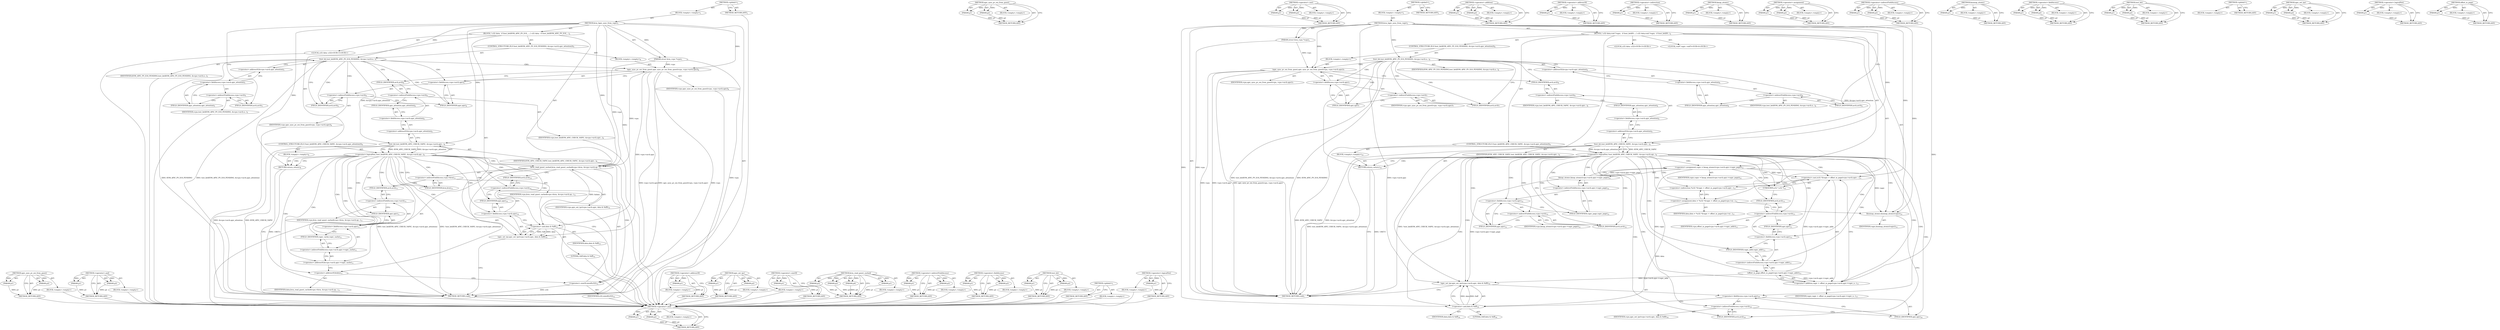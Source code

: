 digraph "&lt;operator&gt;.logicalNot" {
vulnerable_165 [label=<(METHOD,&lt;operator&gt;.and)>];
vulnerable_166 [label=<(PARAM,p1)>];
vulnerable_167 [label=<(PARAM,p2)>];
vulnerable_168 [label=<(BLOCK,&lt;empty&gt;,&lt;empty&gt;)>];
vulnerable_169 [label=<(METHOD_RETURN,ANY)>];
vulnerable_120 [label=<(METHOD,apic_sync_pv_eoi_from_guest)>];
vulnerable_121 [label=<(PARAM,p1)>];
vulnerable_122 [label=<(PARAM,p2)>];
vulnerable_123 [label=<(BLOCK,&lt;empty&gt;,&lt;empty&gt;)>];
vulnerable_124 [label=<(METHOD_RETURN,ANY)>];
vulnerable_142 [label=<(METHOD,&lt;operator&gt;.cast)>];
vulnerable_143 [label=<(PARAM,p1)>];
vulnerable_144 [label=<(PARAM,p2)>];
vulnerable_145 [label=<(BLOCK,&lt;empty&gt;,&lt;empty&gt;)>];
vulnerable_146 [label=<(METHOD_RETURN,ANY)>];
vulnerable_6 [label=<(METHOD,&lt;global&gt;)<SUB>1</SUB>>];
vulnerable_7 [label=<(BLOCK,&lt;empty&gt;,&lt;empty&gt;)<SUB>1</SUB>>];
vulnerable_8 [label=<(METHOD,kvm_lapic_sync_from_vapic)<SUB>1</SUB>>];
vulnerable_9 [label=<(PARAM,struct kvm_vcpu *vcpu)<SUB>1</SUB>>];
vulnerable_10 [label=<(BLOCK,{
 	u32 data;
	void *vapic;
 
 	if (test_bit(KV...,{
 	u32 data;
	void *vapic;
 
 	if (test_bit(KV...)<SUB>2</SUB>>];
vulnerable_11 [label="<(LOCAL,u32 data: u32)<SUB>3</SUB>>"];
vulnerable_12 [label="<(LOCAL,void* vapic: void*)<SUB>4</SUB>>"];
vulnerable_13 [label=<(CONTROL_STRUCTURE,IF,if (test_bit(KVM_APIC_PV_EOI_PENDING, &amp;vcpu-&gt;arch.apic_attention)))<SUB>6</SUB>>];
vulnerable_14 [label=<(test_bit,test_bit(KVM_APIC_PV_EOI_PENDING, &amp;vcpu-&gt;arch.a...)<SUB>6</SUB>>];
vulnerable_15 [label=<(IDENTIFIER,KVM_APIC_PV_EOI_PENDING,test_bit(KVM_APIC_PV_EOI_PENDING, &amp;vcpu-&gt;arch.a...)<SUB>6</SUB>>];
vulnerable_16 [label=<(&lt;operator&gt;.addressOf,&amp;vcpu-&gt;arch.apic_attention)<SUB>6</SUB>>];
vulnerable_17 [label=<(&lt;operator&gt;.fieldAccess,vcpu-&gt;arch.apic_attention)<SUB>6</SUB>>];
vulnerable_18 [label=<(&lt;operator&gt;.indirectFieldAccess,vcpu-&gt;arch)<SUB>6</SUB>>];
vulnerable_19 [label=<(IDENTIFIER,vcpu,test_bit(KVM_APIC_PV_EOI_PENDING, &amp;vcpu-&gt;arch.a...)<SUB>6</SUB>>];
vulnerable_20 [label=<(FIELD_IDENTIFIER,arch,arch)<SUB>6</SUB>>];
vulnerable_21 [label=<(FIELD_IDENTIFIER,apic_attention,apic_attention)<SUB>6</SUB>>];
vulnerable_22 [label=<(BLOCK,&lt;empty&gt;,&lt;empty&gt;)<SUB>7</SUB>>];
vulnerable_23 [label=<(apic_sync_pv_eoi_from_guest,apic_sync_pv_eoi_from_guest(vcpu, vcpu-&gt;arch.apic))<SUB>7</SUB>>];
vulnerable_24 [label=<(IDENTIFIER,vcpu,apic_sync_pv_eoi_from_guest(vcpu, vcpu-&gt;arch.apic))<SUB>7</SUB>>];
vulnerable_25 [label=<(&lt;operator&gt;.fieldAccess,vcpu-&gt;arch.apic)<SUB>7</SUB>>];
vulnerable_26 [label=<(&lt;operator&gt;.indirectFieldAccess,vcpu-&gt;arch)<SUB>7</SUB>>];
vulnerable_27 [label=<(IDENTIFIER,vcpu,apic_sync_pv_eoi_from_guest(vcpu, vcpu-&gt;arch.apic))<SUB>7</SUB>>];
vulnerable_28 [label=<(FIELD_IDENTIFIER,arch,arch)<SUB>7</SUB>>];
vulnerable_29 [label=<(FIELD_IDENTIFIER,apic,apic)<SUB>7</SUB>>];
vulnerable_30 [label=<(CONTROL_STRUCTURE,IF,if (!test_bit(KVM_APIC_CHECK_VAPIC, &amp;vcpu-&gt;arch.apic_attention)))<SUB>9</SUB>>];
vulnerable_31 [label=<(&lt;operator&gt;.logicalNot,!test_bit(KVM_APIC_CHECK_VAPIC, &amp;vcpu-&gt;arch.api...)<SUB>9</SUB>>];
vulnerable_32 [label=<(test_bit,test_bit(KVM_APIC_CHECK_VAPIC, &amp;vcpu-&gt;arch.apic...)<SUB>9</SUB>>];
vulnerable_33 [label=<(IDENTIFIER,KVM_APIC_CHECK_VAPIC,test_bit(KVM_APIC_CHECK_VAPIC, &amp;vcpu-&gt;arch.apic...)<SUB>9</SUB>>];
vulnerable_34 [label=<(&lt;operator&gt;.addressOf,&amp;vcpu-&gt;arch.apic_attention)<SUB>9</SUB>>];
vulnerable_35 [label=<(&lt;operator&gt;.fieldAccess,vcpu-&gt;arch.apic_attention)<SUB>9</SUB>>];
vulnerable_36 [label=<(&lt;operator&gt;.indirectFieldAccess,vcpu-&gt;arch)<SUB>9</SUB>>];
vulnerable_37 [label=<(IDENTIFIER,vcpu,test_bit(KVM_APIC_CHECK_VAPIC, &amp;vcpu-&gt;arch.apic...)<SUB>9</SUB>>];
vulnerable_38 [label=<(FIELD_IDENTIFIER,arch,arch)<SUB>9</SUB>>];
vulnerable_39 [label=<(FIELD_IDENTIFIER,apic_attention,apic_attention)<SUB>9</SUB>>];
vulnerable_40 [label=<(BLOCK,&lt;empty&gt;,&lt;empty&gt;)<SUB>10</SUB>>];
vulnerable_41 [label=<(RETURN,return;,return;)<SUB>10</SUB>>];
vulnerable_42 [label=<(&lt;operator&gt;.assignment,vapic = kmap_atomic(vcpu-&gt;arch.apic-&gt;vapic_page))<SUB>12</SUB>>];
vulnerable_43 [label=<(IDENTIFIER,vapic,vapic = kmap_atomic(vcpu-&gt;arch.apic-&gt;vapic_page))<SUB>12</SUB>>];
vulnerable_44 [label=<(kmap_atomic,kmap_atomic(vcpu-&gt;arch.apic-&gt;vapic_page))<SUB>12</SUB>>];
vulnerable_45 [label=<(&lt;operator&gt;.indirectFieldAccess,vcpu-&gt;arch.apic-&gt;vapic_page)<SUB>12</SUB>>];
vulnerable_46 [label=<(&lt;operator&gt;.fieldAccess,vcpu-&gt;arch.apic)<SUB>12</SUB>>];
vulnerable_47 [label=<(&lt;operator&gt;.indirectFieldAccess,vcpu-&gt;arch)<SUB>12</SUB>>];
vulnerable_48 [label=<(IDENTIFIER,vcpu,kmap_atomic(vcpu-&gt;arch.apic-&gt;vapic_page))<SUB>12</SUB>>];
vulnerable_49 [label=<(FIELD_IDENTIFIER,arch,arch)<SUB>12</SUB>>];
vulnerable_50 [label=<(FIELD_IDENTIFIER,apic,apic)<SUB>12</SUB>>];
vulnerable_51 [label=<(FIELD_IDENTIFIER,vapic_page,vapic_page)<SUB>12</SUB>>];
vulnerable_52 [label=<(&lt;operator&gt;.assignment,data = *(u32 *)(vapic + offset_in_page(vcpu-&gt;ar...)<SUB>13</SUB>>];
vulnerable_53 [label=<(IDENTIFIER,data,data = *(u32 *)(vapic + offset_in_page(vcpu-&gt;ar...)<SUB>13</SUB>>];
vulnerable_54 [label=<(&lt;operator&gt;.indirection,*(u32 *)(vapic + offset_in_page(vcpu-&gt;arch.apic...)<SUB>13</SUB>>];
vulnerable_55 [label=<(&lt;operator&gt;.cast,(u32 *)(vapic + offset_in_page(vcpu-&gt;arch.apic-...)<SUB>13</SUB>>];
vulnerable_56 [label=<(UNKNOWN,u32 *,u32 *)<SUB>13</SUB>>];
vulnerable_57 [label=<(&lt;operator&gt;.addition,vapic + offset_in_page(vcpu-&gt;arch.apic-&gt;vapic_a...)<SUB>13</SUB>>];
vulnerable_58 [label=<(IDENTIFIER,vapic,vapic + offset_in_page(vcpu-&gt;arch.apic-&gt;vapic_a...)<SUB>13</SUB>>];
vulnerable_59 [label=<(offset_in_page,offset_in_page(vcpu-&gt;arch.apic-&gt;vapic_addr))<SUB>13</SUB>>];
vulnerable_60 [label=<(&lt;operator&gt;.indirectFieldAccess,vcpu-&gt;arch.apic-&gt;vapic_addr)<SUB>13</SUB>>];
vulnerable_61 [label=<(&lt;operator&gt;.fieldAccess,vcpu-&gt;arch.apic)<SUB>13</SUB>>];
vulnerable_62 [label=<(&lt;operator&gt;.indirectFieldAccess,vcpu-&gt;arch)<SUB>13</SUB>>];
vulnerable_63 [label=<(IDENTIFIER,vcpu,offset_in_page(vcpu-&gt;arch.apic-&gt;vapic_addr))<SUB>13</SUB>>];
vulnerable_64 [label=<(FIELD_IDENTIFIER,arch,arch)<SUB>13</SUB>>];
vulnerable_65 [label=<(FIELD_IDENTIFIER,apic,apic)<SUB>13</SUB>>];
vulnerable_66 [label=<(FIELD_IDENTIFIER,vapic_addr,vapic_addr)<SUB>13</SUB>>];
vulnerable_67 [label=<(kunmap_atomic,kunmap_atomic(vapic))<SUB>14</SUB>>];
vulnerable_68 [label=<(IDENTIFIER,vapic,kunmap_atomic(vapic))<SUB>14</SUB>>];
vulnerable_69 [label=<(apic_set_tpr,apic_set_tpr(vcpu-&gt;arch.apic, data &amp; 0xff))<SUB>16</SUB>>];
vulnerable_70 [label=<(&lt;operator&gt;.fieldAccess,vcpu-&gt;arch.apic)<SUB>16</SUB>>];
vulnerable_71 [label=<(&lt;operator&gt;.indirectFieldAccess,vcpu-&gt;arch)<SUB>16</SUB>>];
vulnerable_72 [label=<(IDENTIFIER,vcpu,apic_set_tpr(vcpu-&gt;arch.apic, data &amp; 0xff))<SUB>16</SUB>>];
vulnerable_73 [label=<(FIELD_IDENTIFIER,arch,arch)<SUB>16</SUB>>];
vulnerable_74 [label=<(FIELD_IDENTIFIER,apic,apic)<SUB>16</SUB>>];
vulnerable_75 [label=<(&lt;operator&gt;.and,data &amp; 0xff)<SUB>16</SUB>>];
vulnerable_76 [label=<(IDENTIFIER,data,data &amp; 0xff)<SUB>16</SUB>>];
vulnerable_77 [label=<(LITERAL,0xff,data &amp; 0xff)<SUB>16</SUB>>];
vulnerable_78 [label=<(METHOD_RETURN,void)<SUB>1</SUB>>];
vulnerable_80 [label=<(METHOD_RETURN,ANY)<SUB>1</SUB>>];
vulnerable_147 [label=<(METHOD,&lt;operator&gt;.addition)>];
vulnerable_148 [label=<(PARAM,p1)>];
vulnerable_149 [label=<(PARAM,p2)>];
vulnerable_150 [label=<(BLOCK,&lt;empty&gt;,&lt;empty&gt;)>];
vulnerable_151 [label=<(METHOD_RETURN,ANY)>];
vulnerable_106 [label=<(METHOD,&lt;operator&gt;.addressOf)>];
vulnerable_107 [label=<(PARAM,p1)>];
vulnerable_108 [label=<(BLOCK,&lt;empty&gt;,&lt;empty&gt;)>];
vulnerable_109 [label=<(METHOD_RETURN,ANY)>];
vulnerable_138 [label=<(METHOD,&lt;operator&gt;.indirection)>];
vulnerable_139 [label=<(PARAM,p1)>];
vulnerable_140 [label=<(BLOCK,&lt;empty&gt;,&lt;empty&gt;)>];
vulnerable_141 [label=<(METHOD_RETURN,ANY)>];
vulnerable_134 [label=<(METHOD,kmap_atomic)>];
vulnerable_135 [label=<(PARAM,p1)>];
vulnerable_136 [label=<(BLOCK,&lt;empty&gt;,&lt;empty&gt;)>];
vulnerable_137 [label=<(METHOD_RETURN,ANY)>];
vulnerable_129 [label=<(METHOD,&lt;operator&gt;.assignment)>];
vulnerable_130 [label=<(PARAM,p1)>];
vulnerable_131 [label=<(PARAM,p2)>];
vulnerable_132 [label=<(BLOCK,&lt;empty&gt;,&lt;empty&gt;)>];
vulnerable_133 [label=<(METHOD_RETURN,ANY)>];
vulnerable_115 [label=<(METHOD,&lt;operator&gt;.indirectFieldAccess)>];
vulnerable_116 [label=<(PARAM,p1)>];
vulnerable_117 [label=<(PARAM,p2)>];
vulnerable_118 [label=<(BLOCK,&lt;empty&gt;,&lt;empty&gt;)>];
vulnerable_119 [label=<(METHOD_RETURN,ANY)>];
vulnerable_156 [label=<(METHOD,kunmap_atomic)>];
vulnerable_157 [label=<(PARAM,p1)>];
vulnerable_158 [label=<(BLOCK,&lt;empty&gt;,&lt;empty&gt;)>];
vulnerable_159 [label=<(METHOD_RETURN,ANY)>];
vulnerable_110 [label=<(METHOD,&lt;operator&gt;.fieldAccess)>];
vulnerable_111 [label=<(PARAM,p1)>];
vulnerable_112 [label=<(PARAM,p2)>];
vulnerable_113 [label=<(BLOCK,&lt;empty&gt;,&lt;empty&gt;)>];
vulnerable_114 [label=<(METHOD_RETURN,ANY)>];
vulnerable_101 [label=<(METHOD,test_bit)>];
vulnerable_102 [label=<(PARAM,p1)>];
vulnerable_103 [label=<(PARAM,p2)>];
vulnerable_104 [label=<(BLOCK,&lt;empty&gt;,&lt;empty&gt;)>];
vulnerable_105 [label=<(METHOD_RETURN,ANY)>];
vulnerable_95 [label=<(METHOD,&lt;global&gt;)<SUB>1</SUB>>];
vulnerable_96 [label=<(BLOCK,&lt;empty&gt;,&lt;empty&gt;)>];
vulnerable_97 [label=<(METHOD_RETURN,ANY)>];
vulnerable_160 [label=<(METHOD,apic_set_tpr)>];
vulnerable_161 [label=<(PARAM,p1)>];
vulnerable_162 [label=<(PARAM,p2)>];
vulnerable_163 [label=<(BLOCK,&lt;empty&gt;,&lt;empty&gt;)>];
vulnerable_164 [label=<(METHOD_RETURN,ANY)>];
vulnerable_125 [label=<(METHOD,&lt;operator&gt;.logicalNot)>];
vulnerable_126 [label=<(PARAM,p1)>];
vulnerable_127 [label=<(BLOCK,&lt;empty&gt;,&lt;empty&gt;)>];
vulnerable_128 [label=<(METHOD_RETURN,ANY)>];
vulnerable_152 [label=<(METHOD,offset_in_page)>];
vulnerable_153 [label=<(PARAM,p1)>];
vulnerable_154 [label=<(BLOCK,&lt;empty&gt;,&lt;empty&gt;)>];
vulnerable_155 [label=<(METHOD_RETURN,ANY)>];
fixed_106 [label=<(METHOD,apic_sync_pv_eoi_from_guest)>];
fixed_107 [label=<(PARAM,p1)>];
fixed_108 [label=<(PARAM,p2)>];
fixed_109 [label=<(BLOCK,&lt;empty&gt;,&lt;empty&gt;)>];
fixed_110 [label=<(METHOD_RETURN,ANY)>];
fixed_131 [label=<(METHOD,&lt;operator&gt;.and)>];
fixed_132 [label=<(PARAM,p1)>];
fixed_133 [label=<(PARAM,p2)>];
fixed_134 [label=<(BLOCK,&lt;empty&gt;,&lt;empty&gt;)>];
fixed_135 [label=<(METHOD_RETURN,ANY)>];
fixed_6 [label=<(METHOD,&lt;global&gt;)<SUB>1</SUB>>];
fixed_7 [label=<(BLOCK,&lt;empty&gt;,&lt;empty&gt;)<SUB>1</SUB>>];
fixed_8 [label=<(METHOD,kvm_lapic_sync_from_vapic)<SUB>1</SUB>>];
fixed_9 [label=<(PARAM,struct kvm_vcpu *vcpu)<SUB>1</SUB>>];
fixed_10 [label=<(BLOCK,{
 	u32 data;
 
 	if (test_bit(KVM_APIC_PV_EOI_...,{
 	u32 data;
 
 	if (test_bit(KVM_APIC_PV_EOI_...)<SUB>2</SUB>>];
fixed_11 [label="<(LOCAL,u32 data: u32)<SUB>3</SUB>>"];
fixed_12 [label=<(CONTROL_STRUCTURE,IF,if (test_bit(KVM_APIC_PV_EOI_PENDING, &amp;vcpu-&gt;arch.apic_attention)))<SUB>5</SUB>>];
fixed_13 [label=<(test_bit,test_bit(KVM_APIC_PV_EOI_PENDING, &amp;vcpu-&gt;arch.a...)<SUB>5</SUB>>];
fixed_14 [label=<(IDENTIFIER,KVM_APIC_PV_EOI_PENDING,test_bit(KVM_APIC_PV_EOI_PENDING, &amp;vcpu-&gt;arch.a...)<SUB>5</SUB>>];
fixed_15 [label=<(&lt;operator&gt;.addressOf,&amp;vcpu-&gt;arch.apic_attention)<SUB>5</SUB>>];
fixed_16 [label=<(&lt;operator&gt;.fieldAccess,vcpu-&gt;arch.apic_attention)<SUB>5</SUB>>];
fixed_17 [label=<(&lt;operator&gt;.indirectFieldAccess,vcpu-&gt;arch)<SUB>5</SUB>>];
fixed_18 [label=<(IDENTIFIER,vcpu,test_bit(KVM_APIC_PV_EOI_PENDING, &amp;vcpu-&gt;arch.a...)<SUB>5</SUB>>];
fixed_19 [label=<(FIELD_IDENTIFIER,arch,arch)<SUB>5</SUB>>];
fixed_20 [label=<(FIELD_IDENTIFIER,apic_attention,apic_attention)<SUB>5</SUB>>];
fixed_21 [label=<(BLOCK,&lt;empty&gt;,&lt;empty&gt;)<SUB>6</SUB>>];
fixed_22 [label=<(apic_sync_pv_eoi_from_guest,apic_sync_pv_eoi_from_guest(vcpu, vcpu-&gt;arch.apic))<SUB>6</SUB>>];
fixed_23 [label=<(IDENTIFIER,vcpu,apic_sync_pv_eoi_from_guest(vcpu, vcpu-&gt;arch.apic))<SUB>6</SUB>>];
fixed_24 [label=<(&lt;operator&gt;.fieldAccess,vcpu-&gt;arch.apic)<SUB>6</SUB>>];
fixed_25 [label=<(&lt;operator&gt;.indirectFieldAccess,vcpu-&gt;arch)<SUB>6</SUB>>];
fixed_26 [label=<(IDENTIFIER,vcpu,apic_sync_pv_eoi_from_guest(vcpu, vcpu-&gt;arch.apic))<SUB>6</SUB>>];
fixed_27 [label=<(FIELD_IDENTIFIER,arch,arch)<SUB>6</SUB>>];
fixed_28 [label=<(FIELD_IDENTIFIER,apic,apic)<SUB>6</SUB>>];
fixed_29 [label=<(CONTROL_STRUCTURE,IF,if (!test_bit(KVM_APIC_CHECK_VAPIC, &amp;vcpu-&gt;arch.apic_attention)))<SUB>8</SUB>>];
fixed_30 [label=<(&lt;operator&gt;.logicalNot,!test_bit(KVM_APIC_CHECK_VAPIC, &amp;vcpu-&gt;arch.api...)<SUB>8</SUB>>];
fixed_31 [label=<(test_bit,test_bit(KVM_APIC_CHECK_VAPIC, &amp;vcpu-&gt;arch.apic...)<SUB>8</SUB>>];
fixed_32 [label=<(IDENTIFIER,KVM_APIC_CHECK_VAPIC,test_bit(KVM_APIC_CHECK_VAPIC, &amp;vcpu-&gt;arch.apic...)<SUB>8</SUB>>];
fixed_33 [label=<(&lt;operator&gt;.addressOf,&amp;vcpu-&gt;arch.apic_attention)<SUB>8</SUB>>];
fixed_34 [label=<(&lt;operator&gt;.fieldAccess,vcpu-&gt;arch.apic_attention)<SUB>8</SUB>>];
fixed_35 [label=<(&lt;operator&gt;.indirectFieldAccess,vcpu-&gt;arch)<SUB>8</SUB>>];
fixed_36 [label=<(IDENTIFIER,vcpu,test_bit(KVM_APIC_CHECK_VAPIC, &amp;vcpu-&gt;arch.apic...)<SUB>8</SUB>>];
fixed_37 [label=<(FIELD_IDENTIFIER,arch,arch)<SUB>8</SUB>>];
fixed_38 [label=<(FIELD_IDENTIFIER,apic_attention,apic_attention)<SUB>8</SUB>>];
fixed_39 [label=<(BLOCK,&lt;empty&gt;,&lt;empty&gt;)<SUB>9</SUB>>];
fixed_40 [label=<(RETURN,return;,return;)<SUB>9</SUB>>];
fixed_41 [label=<(kvm_read_guest_cached,kvm_read_guest_cached(vcpu-&gt;kvm, &amp;vcpu-&gt;arch.ap...)<SUB>11</SUB>>];
fixed_42 [label=<(&lt;operator&gt;.indirectFieldAccess,vcpu-&gt;kvm)<SUB>11</SUB>>];
fixed_43 [label=<(IDENTIFIER,vcpu,kvm_read_guest_cached(vcpu-&gt;kvm, &amp;vcpu-&gt;arch.ap...)<SUB>11</SUB>>];
fixed_44 [label=<(FIELD_IDENTIFIER,kvm,kvm)<SUB>11</SUB>>];
fixed_45 [label=<(&lt;operator&gt;.addressOf,&amp;vcpu-&gt;arch.apic-&gt;vapic_cache)<SUB>11</SUB>>];
fixed_46 [label=<(&lt;operator&gt;.indirectFieldAccess,vcpu-&gt;arch.apic-&gt;vapic_cache)<SUB>11</SUB>>];
fixed_47 [label=<(&lt;operator&gt;.fieldAccess,vcpu-&gt;arch.apic)<SUB>11</SUB>>];
fixed_48 [label=<(&lt;operator&gt;.indirectFieldAccess,vcpu-&gt;arch)<SUB>11</SUB>>];
fixed_49 [label=<(IDENTIFIER,vcpu,kvm_read_guest_cached(vcpu-&gt;kvm, &amp;vcpu-&gt;arch.ap...)<SUB>11</SUB>>];
fixed_50 [label=<(FIELD_IDENTIFIER,arch,arch)<SUB>11</SUB>>];
fixed_51 [label=<(FIELD_IDENTIFIER,apic,apic)<SUB>11</SUB>>];
fixed_52 [label=<(FIELD_IDENTIFIER,vapic_cache,vapic_cache)<SUB>11</SUB>>];
fixed_53 [label=<(&lt;operator&gt;.addressOf,&amp;data)<SUB>11</SUB>>];
fixed_54 [label=<(IDENTIFIER,data,kvm_read_guest_cached(vcpu-&gt;kvm, &amp;vcpu-&gt;arch.ap...)<SUB>11</SUB>>];
fixed_55 [label=<(&lt;operator&gt;.sizeOf,sizeof(u32))<SUB>12</SUB>>];
fixed_56 [label=<(IDENTIFIER,u32,sizeof(u32))<SUB>12</SUB>>];
fixed_57 [label=<(apic_set_tpr,apic_set_tpr(vcpu-&gt;arch.apic, data &amp; 0xff))<SUB>14</SUB>>];
fixed_58 [label=<(&lt;operator&gt;.fieldAccess,vcpu-&gt;arch.apic)<SUB>14</SUB>>];
fixed_59 [label=<(&lt;operator&gt;.indirectFieldAccess,vcpu-&gt;arch)<SUB>14</SUB>>];
fixed_60 [label=<(IDENTIFIER,vcpu,apic_set_tpr(vcpu-&gt;arch.apic, data &amp; 0xff))<SUB>14</SUB>>];
fixed_61 [label=<(FIELD_IDENTIFIER,arch,arch)<SUB>14</SUB>>];
fixed_62 [label=<(FIELD_IDENTIFIER,apic,apic)<SUB>14</SUB>>];
fixed_63 [label=<(&lt;operator&gt;.and,data &amp; 0xff)<SUB>14</SUB>>];
fixed_64 [label=<(IDENTIFIER,data,data &amp; 0xff)<SUB>14</SUB>>];
fixed_65 [label=<(LITERAL,0xff,data &amp; 0xff)<SUB>14</SUB>>];
fixed_66 [label=<(METHOD_RETURN,void)<SUB>1</SUB>>];
fixed_68 [label=<(METHOD_RETURN,ANY)<SUB>1</SUB>>];
fixed_92 [label=<(METHOD,&lt;operator&gt;.addressOf)>];
fixed_93 [label=<(PARAM,p1)>];
fixed_94 [label=<(BLOCK,&lt;empty&gt;,&lt;empty&gt;)>];
fixed_95 [label=<(METHOD_RETURN,ANY)>];
fixed_126 [label=<(METHOD,apic_set_tpr)>];
fixed_127 [label=<(PARAM,p1)>];
fixed_128 [label=<(PARAM,p2)>];
fixed_129 [label=<(BLOCK,&lt;empty&gt;,&lt;empty&gt;)>];
fixed_130 [label=<(METHOD_RETURN,ANY)>];
fixed_122 [label=<(METHOD,&lt;operator&gt;.sizeOf)>];
fixed_123 [label=<(PARAM,p1)>];
fixed_124 [label=<(BLOCK,&lt;empty&gt;,&lt;empty&gt;)>];
fixed_125 [label=<(METHOD_RETURN,ANY)>];
fixed_115 [label=<(METHOD,kvm_read_guest_cached)>];
fixed_116 [label=<(PARAM,p1)>];
fixed_117 [label=<(PARAM,p2)>];
fixed_118 [label=<(PARAM,p3)>];
fixed_119 [label=<(PARAM,p4)>];
fixed_120 [label=<(BLOCK,&lt;empty&gt;,&lt;empty&gt;)>];
fixed_121 [label=<(METHOD_RETURN,ANY)>];
fixed_101 [label=<(METHOD,&lt;operator&gt;.indirectFieldAccess)>];
fixed_102 [label=<(PARAM,p1)>];
fixed_103 [label=<(PARAM,p2)>];
fixed_104 [label=<(BLOCK,&lt;empty&gt;,&lt;empty&gt;)>];
fixed_105 [label=<(METHOD_RETURN,ANY)>];
fixed_96 [label=<(METHOD,&lt;operator&gt;.fieldAccess)>];
fixed_97 [label=<(PARAM,p1)>];
fixed_98 [label=<(PARAM,p2)>];
fixed_99 [label=<(BLOCK,&lt;empty&gt;,&lt;empty&gt;)>];
fixed_100 [label=<(METHOD_RETURN,ANY)>];
fixed_87 [label=<(METHOD,test_bit)>];
fixed_88 [label=<(PARAM,p1)>];
fixed_89 [label=<(PARAM,p2)>];
fixed_90 [label=<(BLOCK,&lt;empty&gt;,&lt;empty&gt;)>];
fixed_91 [label=<(METHOD_RETURN,ANY)>];
fixed_81 [label=<(METHOD,&lt;global&gt;)<SUB>1</SUB>>];
fixed_82 [label=<(BLOCK,&lt;empty&gt;,&lt;empty&gt;)>];
fixed_83 [label=<(METHOD_RETURN,ANY)>];
fixed_111 [label=<(METHOD,&lt;operator&gt;.logicalNot)>];
fixed_112 [label=<(PARAM,p1)>];
fixed_113 [label=<(BLOCK,&lt;empty&gt;,&lt;empty&gt;)>];
fixed_114 [label=<(METHOD_RETURN,ANY)>];
vulnerable_165 -> vulnerable_166  [key=0, label="AST: "];
vulnerable_165 -> vulnerable_166  [key=1, label="DDG: "];
vulnerable_165 -> vulnerable_168  [key=0, label="AST: "];
vulnerable_165 -> vulnerable_167  [key=0, label="AST: "];
vulnerable_165 -> vulnerable_167  [key=1, label="DDG: "];
vulnerable_165 -> vulnerable_169  [key=0, label="AST: "];
vulnerable_165 -> vulnerable_169  [key=1, label="CFG: "];
vulnerable_166 -> vulnerable_169  [key=0, label="DDG: p1"];
vulnerable_167 -> vulnerable_169  [key=0, label="DDG: p2"];
vulnerable_120 -> vulnerable_121  [key=0, label="AST: "];
vulnerable_120 -> vulnerable_121  [key=1, label="DDG: "];
vulnerable_120 -> vulnerable_123  [key=0, label="AST: "];
vulnerable_120 -> vulnerable_122  [key=0, label="AST: "];
vulnerable_120 -> vulnerable_122  [key=1, label="DDG: "];
vulnerable_120 -> vulnerable_124  [key=0, label="AST: "];
vulnerable_120 -> vulnerable_124  [key=1, label="CFG: "];
vulnerable_121 -> vulnerable_124  [key=0, label="DDG: p1"];
vulnerable_122 -> vulnerable_124  [key=0, label="DDG: p2"];
vulnerable_142 -> vulnerable_143  [key=0, label="AST: "];
vulnerable_142 -> vulnerable_143  [key=1, label="DDG: "];
vulnerable_142 -> vulnerable_145  [key=0, label="AST: "];
vulnerable_142 -> vulnerable_144  [key=0, label="AST: "];
vulnerable_142 -> vulnerable_144  [key=1, label="DDG: "];
vulnerable_142 -> vulnerable_146  [key=0, label="AST: "];
vulnerable_142 -> vulnerable_146  [key=1, label="CFG: "];
vulnerable_143 -> vulnerable_146  [key=0, label="DDG: p1"];
vulnerable_144 -> vulnerable_146  [key=0, label="DDG: p2"];
vulnerable_6 -> vulnerable_7  [key=0, label="AST: "];
vulnerable_6 -> vulnerable_80  [key=0, label="AST: "];
vulnerable_6 -> vulnerable_80  [key=1, label="CFG: "];
vulnerable_7 -> vulnerable_8  [key=0, label="AST: "];
vulnerable_8 -> vulnerable_9  [key=0, label="AST: "];
vulnerable_8 -> vulnerable_9  [key=1, label="DDG: "];
vulnerable_8 -> vulnerable_10  [key=0, label="AST: "];
vulnerable_8 -> vulnerable_78  [key=0, label="AST: "];
vulnerable_8 -> vulnerable_20  [key=0, label="CFG: "];
vulnerable_8 -> vulnerable_67  [key=0, label="DDG: "];
vulnerable_8 -> vulnerable_14  [key=0, label="DDG: "];
vulnerable_8 -> vulnerable_41  [key=0, label="DDG: "];
vulnerable_8 -> vulnerable_75  [key=0, label="DDG: "];
vulnerable_8 -> vulnerable_23  [key=0, label="DDG: "];
vulnerable_8 -> vulnerable_32  [key=0, label="DDG: "];
vulnerable_8 -> vulnerable_55  [key=0, label="DDG: "];
vulnerable_8 -> vulnerable_57  [key=0, label="DDG: "];
vulnerable_9 -> vulnerable_78  [key=0, label="DDG: vcpu"];
vulnerable_9 -> vulnerable_23  [key=0, label="DDG: vcpu"];
vulnerable_10 -> vulnerable_11  [key=0, label="AST: "];
vulnerable_10 -> vulnerable_12  [key=0, label="AST: "];
vulnerable_10 -> vulnerable_13  [key=0, label="AST: "];
vulnerable_10 -> vulnerable_30  [key=0, label="AST: "];
vulnerable_10 -> vulnerable_42  [key=0, label="AST: "];
vulnerable_10 -> vulnerable_52  [key=0, label="AST: "];
vulnerable_10 -> vulnerable_67  [key=0, label="AST: "];
vulnerable_10 -> vulnerable_69  [key=0, label="AST: "];
vulnerable_13 -> vulnerable_14  [key=0, label="AST: "];
vulnerable_13 -> vulnerable_22  [key=0, label="AST: "];
vulnerable_14 -> vulnerable_15  [key=0, label="AST: "];
vulnerable_14 -> vulnerable_16  [key=0, label="AST: "];
vulnerable_14 -> vulnerable_28  [key=0, label="CFG: "];
vulnerable_14 -> vulnerable_28  [key=1, label="CDG: "];
vulnerable_14 -> vulnerable_38  [key=0, label="CFG: "];
vulnerable_14 -> vulnerable_78  [key=0, label="DDG: test_bit(KVM_APIC_PV_EOI_PENDING, &amp;vcpu-&gt;arch.apic_attention)"];
vulnerable_14 -> vulnerable_78  [key=1, label="DDG: KVM_APIC_PV_EOI_PENDING"];
vulnerable_14 -> vulnerable_32  [key=0, label="DDG: &amp;vcpu-&gt;arch.apic_attention"];
vulnerable_14 -> vulnerable_26  [key=0, label="CDG: "];
vulnerable_14 -> vulnerable_23  [key=0, label="CDG: "];
vulnerable_14 -> vulnerable_25  [key=0, label="CDG: "];
vulnerable_14 -> vulnerable_29  [key=0, label="CDG: "];
vulnerable_16 -> vulnerable_17  [key=0, label="AST: "];
vulnerable_16 -> vulnerable_14  [key=0, label="CFG: "];
vulnerable_17 -> vulnerable_18  [key=0, label="AST: "];
vulnerable_17 -> vulnerable_21  [key=0, label="AST: "];
vulnerable_17 -> vulnerable_16  [key=0, label="CFG: "];
vulnerable_18 -> vulnerable_19  [key=0, label="AST: "];
vulnerable_18 -> vulnerable_20  [key=0, label="AST: "];
vulnerable_18 -> vulnerable_21  [key=0, label="CFG: "];
vulnerable_20 -> vulnerable_18  [key=0, label="CFG: "];
vulnerable_21 -> vulnerable_17  [key=0, label="CFG: "];
vulnerable_22 -> vulnerable_23  [key=0, label="AST: "];
vulnerable_23 -> vulnerable_24  [key=0, label="AST: "];
vulnerable_23 -> vulnerable_25  [key=0, label="AST: "];
vulnerable_23 -> vulnerable_38  [key=0, label="CFG: "];
vulnerable_23 -> vulnerable_78  [key=0, label="DDG: vcpu"];
vulnerable_23 -> vulnerable_78  [key=1, label="DDG: vcpu-&gt;arch.apic"];
vulnerable_23 -> vulnerable_78  [key=2, label="DDG: apic_sync_pv_eoi_from_guest(vcpu, vcpu-&gt;arch.apic)"];
vulnerable_23 -> vulnerable_69  [key=0, label="DDG: vcpu-&gt;arch.apic"];
vulnerable_25 -> vulnerable_26  [key=0, label="AST: "];
vulnerable_25 -> vulnerable_29  [key=0, label="AST: "];
vulnerable_25 -> vulnerable_23  [key=0, label="CFG: "];
vulnerable_26 -> vulnerable_27  [key=0, label="AST: "];
vulnerable_26 -> vulnerable_28  [key=0, label="AST: "];
vulnerable_26 -> vulnerable_29  [key=0, label="CFG: "];
vulnerable_28 -> vulnerable_26  [key=0, label="CFG: "];
vulnerable_29 -> vulnerable_25  [key=0, label="CFG: "];
vulnerable_30 -> vulnerable_31  [key=0, label="AST: "];
vulnerable_30 -> vulnerable_40  [key=0, label="AST: "];
vulnerable_31 -> vulnerable_32  [key=0, label="AST: "];
vulnerable_31 -> vulnerable_41  [key=0, label="CFG: "];
vulnerable_31 -> vulnerable_41  [key=1, label="CDG: "];
vulnerable_31 -> vulnerable_49  [key=0, label="CFG: "];
vulnerable_31 -> vulnerable_49  [key=1, label="CDG: "];
vulnerable_31 -> vulnerable_78  [key=0, label="DDG: test_bit(KVM_APIC_CHECK_VAPIC, &amp;vcpu-&gt;arch.apic_attention)"];
vulnerable_31 -> vulnerable_78  [key=1, label="DDG: !test_bit(KVM_APIC_CHECK_VAPIC, &amp;vcpu-&gt;arch.apic_attention)"];
vulnerable_31 -> vulnerable_47  [key=0, label="CDG: "];
vulnerable_31 -> vulnerable_60  [key=0, label="CDG: "];
vulnerable_31 -> vulnerable_73  [key=0, label="CDG: "];
vulnerable_31 -> vulnerable_61  [key=0, label="CDG: "];
vulnerable_31 -> vulnerable_64  [key=0, label="CDG: "];
vulnerable_31 -> vulnerable_42  [key=0, label="CDG: "];
vulnerable_31 -> vulnerable_51  [key=0, label="CDG: "];
vulnerable_31 -> vulnerable_57  [key=0, label="CDG: "];
vulnerable_31 -> vulnerable_66  [key=0, label="CDG: "];
vulnerable_31 -> vulnerable_71  [key=0, label="CDG: "];
vulnerable_31 -> vulnerable_75  [key=0, label="CDG: "];
vulnerable_31 -> vulnerable_52  [key=0, label="CDG: "];
vulnerable_31 -> vulnerable_46  [key=0, label="CDG: "];
vulnerable_31 -> vulnerable_56  [key=0, label="CDG: "];
vulnerable_31 -> vulnerable_69  [key=0, label="CDG: "];
vulnerable_31 -> vulnerable_67  [key=0, label="CDG: "];
vulnerable_31 -> vulnerable_70  [key=0, label="CDG: "];
vulnerable_31 -> vulnerable_74  [key=0, label="CDG: "];
vulnerable_31 -> vulnerable_45  [key=0, label="CDG: "];
vulnerable_31 -> vulnerable_65  [key=0, label="CDG: "];
vulnerable_31 -> vulnerable_50  [key=0, label="CDG: "];
vulnerable_31 -> vulnerable_59  [key=0, label="CDG: "];
vulnerable_31 -> vulnerable_44  [key=0, label="CDG: "];
vulnerable_31 -> vulnerable_55  [key=0, label="CDG: "];
vulnerable_31 -> vulnerable_54  [key=0, label="CDG: "];
vulnerable_31 -> vulnerable_62  [key=0, label="CDG: "];
vulnerable_32 -> vulnerable_33  [key=0, label="AST: "];
vulnerable_32 -> vulnerable_34  [key=0, label="AST: "];
vulnerable_32 -> vulnerable_31  [key=0, label="CFG: "];
vulnerable_32 -> vulnerable_31  [key=1, label="DDG: KVM_APIC_CHECK_VAPIC"];
vulnerable_32 -> vulnerable_31  [key=2, label="DDG: &amp;vcpu-&gt;arch.apic_attention"];
vulnerable_32 -> vulnerable_78  [key=0, label="DDG: &amp;vcpu-&gt;arch.apic_attention"];
vulnerable_32 -> vulnerable_78  [key=1, label="DDG: KVM_APIC_CHECK_VAPIC"];
vulnerable_34 -> vulnerable_35  [key=0, label="AST: "];
vulnerable_34 -> vulnerable_32  [key=0, label="CFG: "];
vulnerable_35 -> vulnerable_36  [key=0, label="AST: "];
vulnerable_35 -> vulnerable_39  [key=0, label="AST: "];
vulnerable_35 -> vulnerable_34  [key=0, label="CFG: "];
vulnerable_36 -> vulnerable_37  [key=0, label="AST: "];
vulnerable_36 -> vulnerable_38  [key=0, label="AST: "];
vulnerable_36 -> vulnerable_39  [key=0, label="CFG: "];
vulnerable_38 -> vulnerable_36  [key=0, label="CFG: "];
vulnerable_39 -> vulnerable_35  [key=0, label="CFG: "];
vulnerable_40 -> vulnerable_41  [key=0, label="AST: "];
vulnerable_41 -> vulnerable_78  [key=0, label="CFG: "];
vulnerable_41 -> vulnerable_78  [key=1, label="DDG: &lt;RET&gt;"];
vulnerable_42 -> vulnerable_43  [key=0, label="AST: "];
vulnerable_42 -> vulnerable_44  [key=0, label="AST: "];
vulnerable_42 -> vulnerable_56  [key=0, label="CFG: "];
vulnerable_42 -> vulnerable_67  [key=0, label="DDG: vapic"];
vulnerable_42 -> vulnerable_55  [key=0, label="DDG: vapic"];
vulnerable_42 -> vulnerable_57  [key=0, label="DDG: vapic"];
vulnerable_44 -> vulnerable_45  [key=0, label="AST: "];
vulnerable_44 -> vulnerable_42  [key=0, label="CFG: "];
vulnerable_44 -> vulnerable_42  [key=1, label="DDG: vcpu-&gt;arch.apic-&gt;vapic_page"];
vulnerable_44 -> vulnerable_69  [key=0, label="DDG: vcpu-&gt;arch.apic-&gt;vapic_page"];
vulnerable_45 -> vulnerable_46  [key=0, label="AST: "];
vulnerable_45 -> vulnerable_51  [key=0, label="AST: "];
vulnerable_45 -> vulnerable_44  [key=0, label="CFG: "];
vulnerable_46 -> vulnerable_47  [key=0, label="AST: "];
vulnerable_46 -> vulnerable_50  [key=0, label="AST: "];
vulnerable_46 -> vulnerable_51  [key=0, label="CFG: "];
vulnerable_47 -> vulnerable_48  [key=0, label="AST: "];
vulnerable_47 -> vulnerable_49  [key=0, label="AST: "];
vulnerable_47 -> vulnerable_50  [key=0, label="CFG: "];
vulnerable_49 -> vulnerable_47  [key=0, label="CFG: "];
vulnerable_50 -> vulnerable_46  [key=0, label="CFG: "];
vulnerable_51 -> vulnerable_45  [key=0, label="CFG: "];
vulnerable_52 -> vulnerable_53  [key=0, label="AST: "];
vulnerable_52 -> vulnerable_54  [key=0, label="AST: "];
vulnerable_52 -> vulnerable_67  [key=0, label="CFG: "];
vulnerable_52 -> vulnerable_75  [key=0, label="DDG: data"];
vulnerable_54 -> vulnerable_55  [key=0, label="AST: "];
vulnerable_54 -> vulnerable_52  [key=0, label="CFG: "];
vulnerable_55 -> vulnerable_56  [key=0, label="AST: "];
vulnerable_55 -> vulnerable_57  [key=0, label="AST: "];
vulnerable_55 -> vulnerable_54  [key=0, label="CFG: "];
vulnerable_56 -> vulnerable_64  [key=0, label="CFG: "];
vulnerable_57 -> vulnerable_58  [key=0, label="AST: "];
vulnerable_57 -> vulnerable_59  [key=0, label="AST: "];
vulnerable_57 -> vulnerable_55  [key=0, label="CFG: "];
vulnerable_59 -> vulnerable_60  [key=0, label="AST: "];
vulnerable_59 -> vulnerable_57  [key=0, label="CFG: "];
vulnerable_59 -> vulnerable_57  [key=1, label="DDG: vcpu-&gt;arch.apic-&gt;vapic_addr"];
vulnerable_59 -> vulnerable_69  [key=0, label="DDG: vcpu-&gt;arch.apic-&gt;vapic_addr"];
vulnerable_59 -> vulnerable_55  [key=0, label="DDG: vcpu-&gt;arch.apic-&gt;vapic_addr"];
vulnerable_60 -> vulnerable_61  [key=0, label="AST: "];
vulnerable_60 -> vulnerable_66  [key=0, label="AST: "];
vulnerable_60 -> vulnerable_59  [key=0, label="CFG: "];
vulnerable_61 -> vulnerable_62  [key=0, label="AST: "];
vulnerable_61 -> vulnerable_65  [key=0, label="AST: "];
vulnerable_61 -> vulnerable_66  [key=0, label="CFG: "];
vulnerable_62 -> vulnerable_63  [key=0, label="AST: "];
vulnerable_62 -> vulnerable_64  [key=0, label="AST: "];
vulnerable_62 -> vulnerable_65  [key=0, label="CFG: "];
vulnerable_64 -> vulnerable_62  [key=0, label="CFG: "];
vulnerable_65 -> vulnerable_61  [key=0, label="CFG: "];
vulnerable_66 -> vulnerable_60  [key=0, label="CFG: "];
vulnerable_67 -> vulnerable_68  [key=0, label="AST: "];
vulnerable_67 -> vulnerable_73  [key=0, label="CFG: "];
vulnerable_69 -> vulnerable_70  [key=0, label="AST: "];
vulnerable_69 -> vulnerable_75  [key=0, label="AST: "];
vulnerable_69 -> vulnerable_78  [key=0, label="CFG: "];
vulnerable_70 -> vulnerable_71  [key=0, label="AST: "];
vulnerable_70 -> vulnerable_74  [key=0, label="AST: "];
vulnerable_70 -> vulnerable_75  [key=0, label="CFG: "];
vulnerable_71 -> vulnerable_72  [key=0, label="AST: "];
vulnerable_71 -> vulnerable_73  [key=0, label="AST: "];
vulnerable_71 -> vulnerable_74  [key=0, label="CFG: "];
vulnerable_73 -> vulnerable_71  [key=0, label="CFG: "];
vulnerable_74 -> vulnerable_70  [key=0, label="CFG: "];
vulnerable_75 -> vulnerable_76  [key=0, label="AST: "];
vulnerable_75 -> vulnerable_77  [key=0, label="AST: "];
vulnerable_75 -> vulnerable_69  [key=0, label="CFG: "];
vulnerable_75 -> vulnerable_69  [key=1, label="DDG: data"];
vulnerable_75 -> vulnerable_69  [key=2, label="DDG: 0xff"];
vulnerable_147 -> vulnerable_148  [key=0, label="AST: "];
vulnerable_147 -> vulnerable_148  [key=1, label="DDG: "];
vulnerable_147 -> vulnerable_150  [key=0, label="AST: "];
vulnerable_147 -> vulnerable_149  [key=0, label="AST: "];
vulnerable_147 -> vulnerable_149  [key=1, label="DDG: "];
vulnerable_147 -> vulnerable_151  [key=0, label="AST: "];
vulnerable_147 -> vulnerable_151  [key=1, label="CFG: "];
vulnerable_148 -> vulnerable_151  [key=0, label="DDG: p1"];
vulnerable_149 -> vulnerable_151  [key=0, label="DDG: p2"];
vulnerable_106 -> vulnerable_107  [key=0, label="AST: "];
vulnerable_106 -> vulnerable_107  [key=1, label="DDG: "];
vulnerable_106 -> vulnerable_108  [key=0, label="AST: "];
vulnerable_106 -> vulnerable_109  [key=0, label="AST: "];
vulnerable_106 -> vulnerable_109  [key=1, label="CFG: "];
vulnerable_107 -> vulnerable_109  [key=0, label="DDG: p1"];
vulnerable_138 -> vulnerable_139  [key=0, label="AST: "];
vulnerable_138 -> vulnerable_139  [key=1, label="DDG: "];
vulnerable_138 -> vulnerable_140  [key=0, label="AST: "];
vulnerable_138 -> vulnerable_141  [key=0, label="AST: "];
vulnerable_138 -> vulnerable_141  [key=1, label="CFG: "];
vulnerable_139 -> vulnerable_141  [key=0, label="DDG: p1"];
vulnerable_134 -> vulnerable_135  [key=0, label="AST: "];
vulnerable_134 -> vulnerable_135  [key=1, label="DDG: "];
vulnerable_134 -> vulnerable_136  [key=0, label="AST: "];
vulnerable_134 -> vulnerable_137  [key=0, label="AST: "];
vulnerable_134 -> vulnerable_137  [key=1, label="CFG: "];
vulnerable_135 -> vulnerable_137  [key=0, label="DDG: p1"];
vulnerable_129 -> vulnerable_130  [key=0, label="AST: "];
vulnerable_129 -> vulnerable_130  [key=1, label="DDG: "];
vulnerable_129 -> vulnerable_132  [key=0, label="AST: "];
vulnerable_129 -> vulnerable_131  [key=0, label="AST: "];
vulnerable_129 -> vulnerable_131  [key=1, label="DDG: "];
vulnerable_129 -> vulnerable_133  [key=0, label="AST: "];
vulnerable_129 -> vulnerable_133  [key=1, label="CFG: "];
vulnerable_130 -> vulnerable_133  [key=0, label="DDG: p1"];
vulnerable_131 -> vulnerable_133  [key=0, label="DDG: p2"];
vulnerable_115 -> vulnerable_116  [key=0, label="AST: "];
vulnerable_115 -> vulnerable_116  [key=1, label="DDG: "];
vulnerable_115 -> vulnerable_118  [key=0, label="AST: "];
vulnerable_115 -> vulnerable_117  [key=0, label="AST: "];
vulnerable_115 -> vulnerable_117  [key=1, label="DDG: "];
vulnerable_115 -> vulnerable_119  [key=0, label="AST: "];
vulnerable_115 -> vulnerable_119  [key=1, label="CFG: "];
vulnerable_116 -> vulnerable_119  [key=0, label="DDG: p1"];
vulnerable_117 -> vulnerable_119  [key=0, label="DDG: p2"];
vulnerable_156 -> vulnerable_157  [key=0, label="AST: "];
vulnerable_156 -> vulnerable_157  [key=1, label="DDG: "];
vulnerable_156 -> vulnerable_158  [key=0, label="AST: "];
vulnerable_156 -> vulnerable_159  [key=0, label="AST: "];
vulnerable_156 -> vulnerable_159  [key=1, label="CFG: "];
vulnerable_157 -> vulnerable_159  [key=0, label="DDG: p1"];
vulnerable_110 -> vulnerable_111  [key=0, label="AST: "];
vulnerable_110 -> vulnerable_111  [key=1, label="DDG: "];
vulnerable_110 -> vulnerable_113  [key=0, label="AST: "];
vulnerable_110 -> vulnerable_112  [key=0, label="AST: "];
vulnerable_110 -> vulnerable_112  [key=1, label="DDG: "];
vulnerable_110 -> vulnerable_114  [key=0, label="AST: "];
vulnerable_110 -> vulnerable_114  [key=1, label="CFG: "];
vulnerable_111 -> vulnerable_114  [key=0, label="DDG: p1"];
vulnerable_112 -> vulnerable_114  [key=0, label="DDG: p2"];
vulnerable_101 -> vulnerable_102  [key=0, label="AST: "];
vulnerable_101 -> vulnerable_102  [key=1, label="DDG: "];
vulnerable_101 -> vulnerable_104  [key=0, label="AST: "];
vulnerable_101 -> vulnerable_103  [key=0, label="AST: "];
vulnerable_101 -> vulnerable_103  [key=1, label="DDG: "];
vulnerable_101 -> vulnerable_105  [key=0, label="AST: "];
vulnerable_101 -> vulnerable_105  [key=1, label="CFG: "];
vulnerable_102 -> vulnerable_105  [key=0, label="DDG: p1"];
vulnerable_103 -> vulnerable_105  [key=0, label="DDG: p2"];
vulnerable_95 -> vulnerable_96  [key=0, label="AST: "];
vulnerable_95 -> vulnerable_97  [key=0, label="AST: "];
vulnerable_95 -> vulnerable_97  [key=1, label="CFG: "];
vulnerable_160 -> vulnerable_161  [key=0, label="AST: "];
vulnerable_160 -> vulnerable_161  [key=1, label="DDG: "];
vulnerable_160 -> vulnerable_163  [key=0, label="AST: "];
vulnerable_160 -> vulnerable_162  [key=0, label="AST: "];
vulnerable_160 -> vulnerable_162  [key=1, label="DDG: "];
vulnerable_160 -> vulnerable_164  [key=0, label="AST: "];
vulnerable_160 -> vulnerable_164  [key=1, label="CFG: "];
vulnerable_161 -> vulnerable_164  [key=0, label="DDG: p1"];
vulnerable_162 -> vulnerable_164  [key=0, label="DDG: p2"];
vulnerable_125 -> vulnerable_126  [key=0, label="AST: "];
vulnerable_125 -> vulnerable_126  [key=1, label="DDG: "];
vulnerable_125 -> vulnerable_127  [key=0, label="AST: "];
vulnerable_125 -> vulnerable_128  [key=0, label="AST: "];
vulnerable_125 -> vulnerable_128  [key=1, label="CFG: "];
vulnerable_126 -> vulnerable_128  [key=0, label="DDG: p1"];
vulnerable_152 -> vulnerable_153  [key=0, label="AST: "];
vulnerable_152 -> vulnerable_153  [key=1, label="DDG: "];
vulnerable_152 -> vulnerable_154  [key=0, label="AST: "];
vulnerable_152 -> vulnerable_155  [key=0, label="AST: "];
vulnerable_152 -> vulnerable_155  [key=1, label="CFG: "];
vulnerable_153 -> vulnerable_155  [key=0, label="DDG: p1"];
fixed_106 -> fixed_107  [key=0, label="AST: "];
fixed_106 -> fixed_107  [key=1, label="DDG: "];
fixed_106 -> fixed_109  [key=0, label="AST: "];
fixed_106 -> fixed_108  [key=0, label="AST: "];
fixed_106 -> fixed_108  [key=1, label="DDG: "];
fixed_106 -> fixed_110  [key=0, label="AST: "];
fixed_106 -> fixed_110  [key=1, label="CFG: "];
fixed_107 -> fixed_110  [key=0, label="DDG: p1"];
fixed_108 -> fixed_110  [key=0, label="DDG: p2"];
fixed_109 -> vulnerable_165  [key=0];
fixed_110 -> vulnerable_165  [key=0];
fixed_131 -> fixed_132  [key=0, label="AST: "];
fixed_131 -> fixed_132  [key=1, label="DDG: "];
fixed_131 -> fixed_134  [key=0, label="AST: "];
fixed_131 -> fixed_133  [key=0, label="AST: "];
fixed_131 -> fixed_133  [key=1, label="DDG: "];
fixed_131 -> fixed_135  [key=0, label="AST: "];
fixed_131 -> fixed_135  [key=1, label="CFG: "];
fixed_132 -> fixed_135  [key=0, label="DDG: p1"];
fixed_133 -> fixed_135  [key=0, label="DDG: p2"];
fixed_134 -> vulnerable_165  [key=0];
fixed_135 -> vulnerable_165  [key=0];
fixed_6 -> fixed_7  [key=0, label="AST: "];
fixed_6 -> fixed_68  [key=0, label="AST: "];
fixed_6 -> fixed_68  [key=1, label="CFG: "];
fixed_7 -> fixed_8  [key=0, label="AST: "];
fixed_8 -> fixed_9  [key=0, label="AST: "];
fixed_8 -> fixed_9  [key=1, label="DDG: "];
fixed_8 -> fixed_10  [key=0, label="AST: "];
fixed_8 -> fixed_66  [key=0, label="AST: "];
fixed_8 -> fixed_19  [key=0, label="CFG: "];
fixed_8 -> fixed_41  [key=0, label="DDG: "];
fixed_8 -> fixed_13  [key=0, label="DDG: "];
fixed_8 -> fixed_40  [key=0, label="DDG: "];
fixed_8 -> fixed_63  [key=0, label="DDG: "];
fixed_8 -> fixed_22  [key=0, label="DDG: "];
fixed_8 -> fixed_31  [key=0, label="DDG: "];
fixed_9 -> fixed_66  [key=0, label="DDG: vcpu"];
fixed_9 -> fixed_41  [key=0, label="DDG: vcpu"];
fixed_9 -> fixed_22  [key=0, label="DDG: vcpu"];
fixed_10 -> fixed_11  [key=0, label="AST: "];
fixed_10 -> fixed_12  [key=0, label="AST: "];
fixed_10 -> fixed_29  [key=0, label="AST: "];
fixed_10 -> fixed_41  [key=0, label="AST: "];
fixed_10 -> fixed_57  [key=0, label="AST: "];
fixed_11 -> vulnerable_165  [key=0];
fixed_12 -> fixed_13  [key=0, label="AST: "];
fixed_12 -> fixed_21  [key=0, label="AST: "];
fixed_13 -> fixed_14  [key=0, label="AST: "];
fixed_13 -> fixed_15  [key=0, label="AST: "];
fixed_13 -> fixed_27  [key=0, label="CFG: "];
fixed_13 -> fixed_27  [key=1, label="CDG: "];
fixed_13 -> fixed_37  [key=0, label="CFG: "];
fixed_13 -> fixed_66  [key=0, label="DDG: test_bit(KVM_APIC_PV_EOI_PENDING, &amp;vcpu-&gt;arch.apic_attention)"];
fixed_13 -> fixed_66  [key=1, label="DDG: KVM_APIC_PV_EOI_PENDING"];
fixed_13 -> fixed_31  [key=0, label="DDG: &amp;vcpu-&gt;arch.apic_attention"];
fixed_13 -> fixed_24  [key=0, label="CDG: "];
fixed_13 -> fixed_28  [key=0, label="CDG: "];
fixed_13 -> fixed_25  [key=0, label="CDG: "];
fixed_13 -> fixed_22  [key=0, label="CDG: "];
fixed_14 -> vulnerable_165  [key=0];
fixed_15 -> fixed_16  [key=0, label="AST: "];
fixed_15 -> fixed_13  [key=0, label="CFG: "];
fixed_16 -> fixed_17  [key=0, label="AST: "];
fixed_16 -> fixed_20  [key=0, label="AST: "];
fixed_16 -> fixed_15  [key=0, label="CFG: "];
fixed_17 -> fixed_18  [key=0, label="AST: "];
fixed_17 -> fixed_19  [key=0, label="AST: "];
fixed_17 -> fixed_20  [key=0, label="CFG: "];
fixed_18 -> vulnerable_165  [key=0];
fixed_19 -> fixed_17  [key=0, label="CFG: "];
fixed_20 -> fixed_16  [key=0, label="CFG: "];
fixed_21 -> fixed_22  [key=0, label="AST: "];
fixed_22 -> fixed_23  [key=0, label="AST: "];
fixed_22 -> fixed_24  [key=0, label="AST: "];
fixed_22 -> fixed_37  [key=0, label="CFG: "];
fixed_22 -> fixed_66  [key=0, label="DDG: vcpu"];
fixed_22 -> fixed_66  [key=1, label="DDG: vcpu-&gt;arch.apic"];
fixed_22 -> fixed_66  [key=2, label="DDG: apic_sync_pv_eoi_from_guest(vcpu, vcpu-&gt;arch.apic)"];
fixed_22 -> fixed_41  [key=0, label="DDG: vcpu"];
fixed_22 -> fixed_57  [key=0, label="DDG: vcpu-&gt;arch.apic"];
fixed_23 -> vulnerable_165  [key=0];
fixed_24 -> fixed_25  [key=0, label="AST: "];
fixed_24 -> fixed_28  [key=0, label="AST: "];
fixed_24 -> fixed_22  [key=0, label="CFG: "];
fixed_25 -> fixed_26  [key=0, label="AST: "];
fixed_25 -> fixed_27  [key=0, label="AST: "];
fixed_25 -> fixed_28  [key=0, label="CFG: "];
fixed_26 -> vulnerable_165  [key=0];
fixed_27 -> fixed_25  [key=0, label="CFG: "];
fixed_28 -> fixed_24  [key=0, label="CFG: "];
fixed_29 -> fixed_30  [key=0, label="AST: "];
fixed_29 -> fixed_39  [key=0, label="AST: "];
fixed_30 -> fixed_31  [key=0, label="AST: "];
fixed_30 -> fixed_40  [key=0, label="CFG: "];
fixed_30 -> fixed_40  [key=1, label="CDG: "];
fixed_30 -> fixed_44  [key=0, label="CFG: "];
fixed_30 -> fixed_44  [key=1, label="CDG: "];
fixed_30 -> fixed_66  [key=0, label="DDG: test_bit(KVM_APIC_CHECK_VAPIC, &amp;vcpu-&gt;arch.apic_attention)"];
fixed_30 -> fixed_66  [key=1, label="DDG: !test_bit(KVM_APIC_CHECK_VAPIC, &amp;vcpu-&gt;arch.apic_attention)"];
fixed_30 -> fixed_47  [key=0, label="CDG: "];
fixed_30 -> fixed_48  [key=0, label="CDG: "];
fixed_30 -> fixed_58  [key=0, label="CDG: "];
fixed_30 -> fixed_61  [key=0, label="CDG: "];
fixed_30 -> fixed_42  [key=0, label="CDG: "];
fixed_30 -> fixed_51  [key=0, label="CDG: "];
fixed_30 -> fixed_57  [key=0, label="CDG: "];
fixed_30 -> fixed_52  [key=0, label="CDG: "];
fixed_30 -> fixed_46  [key=0, label="CDG: "];
fixed_30 -> fixed_53  [key=0, label="CDG: "];
fixed_30 -> fixed_41  [key=0, label="CDG: "];
fixed_30 -> fixed_45  [key=0, label="CDG: "];
fixed_30 -> fixed_63  [key=0, label="CDG: "];
fixed_30 -> fixed_50  [key=0, label="CDG: "];
fixed_30 -> fixed_59  [key=0, label="CDG: "];
fixed_30 -> fixed_55  [key=0, label="CDG: "];
fixed_30 -> fixed_62  [key=0, label="CDG: "];
fixed_31 -> fixed_32  [key=0, label="AST: "];
fixed_31 -> fixed_33  [key=0, label="AST: "];
fixed_31 -> fixed_30  [key=0, label="CFG: "];
fixed_31 -> fixed_30  [key=1, label="DDG: KVM_APIC_CHECK_VAPIC"];
fixed_31 -> fixed_30  [key=2, label="DDG: &amp;vcpu-&gt;arch.apic_attention"];
fixed_31 -> fixed_66  [key=0, label="DDG: &amp;vcpu-&gt;arch.apic_attention"];
fixed_31 -> fixed_66  [key=1, label="DDG: KVM_APIC_CHECK_VAPIC"];
fixed_32 -> vulnerable_165  [key=0];
fixed_33 -> fixed_34  [key=0, label="AST: "];
fixed_33 -> fixed_31  [key=0, label="CFG: "];
fixed_34 -> fixed_35  [key=0, label="AST: "];
fixed_34 -> fixed_38  [key=0, label="AST: "];
fixed_34 -> fixed_33  [key=0, label="CFG: "];
fixed_35 -> fixed_36  [key=0, label="AST: "];
fixed_35 -> fixed_37  [key=0, label="AST: "];
fixed_35 -> fixed_38  [key=0, label="CFG: "];
fixed_36 -> vulnerable_165  [key=0];
fixed_37 -> fixed_35  [key=0, label="CFG: "];
fixed_38 -> fixed_34  [key=0, label="CFG: "];
fixed_39 -> fixed_40  [key=0, label="AST: "];
fixed_40 -> fixed_66  [key=0, label="CFG: "];
fixed_40 -> fixed_66  [key=1, label="DDG: &lt;RET&gt;"];
fixed_41 -> fixed_42  [key=0, label="AST: "];
fixed_41 -> fixed_45  [key=0, label="AST: "];
fixed_41 -> fixed_53  [key=0, label="AST: "];
fixed_41 -> fixed_55  [key=0, label="AST: "];
fixed_41 -> fixed_61  [key=0, label="CFG: "];
fixed_41 -> fixed_63  [key=0, label="DDG: &amp;data"];
fixed_42 -> fixed_43  [key=0, label="AST: "];
fixed_42 -> fixed_44  [key=0, label="AST: "];
fixed_42 -> fixed_50  [key=0, label="CFG: "];
fixed_43 -> vulnerable_165  [key=0];
fixed_44 -> fixed_42  [key=0, label="CFG: "];
fixed_45 -> fixed_46  [key=0, label="AST: "];
fixed_45 -> fixed_53  [key=0, label="CFG: "];
fixed_46 -> fixed_47  [key=0, label="AST: "];
fixed_46 -> fixed_52  [key=0, label="AST: "];
fixed_46 -> fixed_45  [key=0, label="CFG: "];
fixed_47 -> fixed_48  [key=0, label="AST: "];
fixed_47 -> fixed_51  [key=0, label="AST: "];
fixed_47 -> fixed_52  [key=0, label="CFG: "];
fixed_48 -> fixed_49  [key=0, label="AST: "];
fixed_48 -> fixed_50  [key=0, label="AST: "];
fixed_48 -> fixed_51  [key=0, label="CFG: "];
fixed_49 -> vulnerable_165  [key=0];
fixed_50 -> fixed_48  [key=0, label="CFG: "];
fixed_51 -> fixed_47  [key=0, label="CFG: "];
fixed_52 -> fixed_46  [key=0, label="CFG: "];
fixed_53 -> fixed_54  [key=0, label="AST: "];
fixed_53 -> fixed_55  [key=0, label="CFG: "];
fixed_54 -> vulnerable_165  [key=0];
fixed_55 -> fixed_56  [key=0, label="AST: "];
fixed_55 -> fixed_41  [key=0, label="CFG: "];
fixed_55 -> fixed_66  [key=0, label="DDG: u32"];
fixed_56 -> vulnerable_165  [key=0];
fixed_57 -> fixed_58  [key=0, label="AST: "];
fixed_57 -> fixed_63  [key=0, label="AST: "];
fixed_57 -> fixed_66  [key=0, label="CFG: "];
fixed_58 -> fixed_59  [key=0, label="AST: "];
fixed_58 -> fixed_62  [key=0, label="AST: "];
fixed_58 -> fixed_63  [key=0, label="CFG: "];
fixed_59 -> fixed_60  [key=0, label="AST: "];
fixed_59 -> fixed_61  [key=0, label="AST: "];
fixed_59 -> fixed_62  [key=0, label="CFG: "];
fixed_60 -> vulnerable_165  [key=0];
fixed_61 -> fixed_59  [key=0, label="CFG: "];
fixed_62 -> fixed_58  [key=0, label="CFG: "];
fixed_63 -> fixed_64  [key=0, label="AST: "];
fixed_63 -> fixed_65  [key=0, label="AST: "];
fixed_63 -> fixed_57  [key=0, label="CFG: "];
fixed_63 -> fixed_57  [key=1, label="DDG: data"];
fixed_63 -> fixed_57  [key=2, label="DDG: 0xff"];
fixed_64 -> vulnerable_165  [key=0];
fixed_65 -> vulnerable_165  [key=0];
fixed_66 -> vulnerable_165  [key=0];
fixed_68 -> vulnerable_165  [key=0];
fixed_92 -> fixed_93  [key=0, label="AST: "];
fixed_92 -> fixed_93  [key=1, label="DDG: "];
fixed_92 -> fixed_94  [key=0, label="AST: "];
fixed_92 -> fixed_95  [key=0, label="AST: "];
fixed_92 -> fixed_95  [key=1, label="CFG: "];
fixed_93 -> fixed_95  [key=0, label="DDG: p1"];
fixed_94 -> vulnerable_165  [key=0];
fixed_95 -> vulnerable_165  [key=0];
fixed_126 -> fixed_127  [key=0, label="AST: "];
fixed_126 -> fixed_127  [key=1, label="DDG: "];
fixed_126 -> fixed_129  [key=0, label="AST: "];
fixed_126 -> fixed_128  [key=0, label="AST: "];
fixed_126 -> fixed_128  [key=1, label="DDG: "];
fixed_126 -> fixed_130  [key=0, label="AST: "];
fixed_126 -> fixed_130  [key=1, label="CFG: "];
fixed_127 -> fixed_130  [key=0, label="DDG: p1"];
fixed_128 -> fixed_130  [key=0, label="DDG: p2"];
fixed_129 -> vulnerable_165  [key=0];
fixed_130 -> vulnerable_165  [key=0];
fixed_122 -> fixed_123  [key=0, label="AST: "];
fixed_122 -> fixed_123  [key=1, label="DDG: "];
fixed_122 -> fixed_124  [key=0, label="AST: "];
fixed_122 -> fixed_125  [key=0, label="AST: "];
fixed_122 -> fixed_125  [key=1, label="CFG: "];
fixed_123 -> fixed_125  [key=0, label="DDG: p1"];
fixed_124 -> vulnerable_165  [key=0];
fixed_125 -> vulnerable_165  [key=0];
fixed_115 -> fixed_116  [key=0, label="AST: "];
fixed_115 -> fixed_116  [key=1, label="DDG: "];
fixed_115 -> fixed_120  [key=0, label="AST: "];
fixed_115 -> fixed_117  [key=0, label="AST: "];
fixed_115 -> fixed_117  [key=1, label="DDG: "];
fixed_115 -> fixed_121  [key=0, label="AST: "];
fixed_115 -> fixed_121  [key=1, label="CFG: "];
fixed_115 -> fixed_118  [key=0, label="AST: "];
fixed_115 -> fixed_118  [key=1, label="DDG: "];
fixed_115 -> fixed_119  [key=0, label="AST: "];
fixed_115 -> fixed_119  [key=1, label="DDG: "];
fixed_116 -> fixed_121  [key=0, label="DDG: p1"];
fixed_117 -> fixed_121  [key=0, label="DDG: p2"];
fixed_118 -> fixed_121  [key=0, label="DDG: p3"];
fixed_119 -> fixed_121  [key=0, label="DDG: p4"];
fixed_120 -> vulnerable_165  [key=0];
fixed_121 -> vulnerable_165  [key=0];
fixed_101 -> fixed_102  [key=0, label="AST: "];
fixed_101 -> fixed_102  [key=1, label="DDG: "];
fixed_101 -> fixed_104  [key=0, label="AST: "];
fixed_101 -> fixed_103  [key=0, label="AST: "];
fixed_101 -> fixed_103  [key=1, label="DDG: "];
fixed_101 -> fixed_105  [key=0, label="AST: "];
fixed_101 -> fixed_105  [key=1, label="CFG: "];
fixed_102 -> fixed_105  [key=0, label="DDG: p1"];
fixed_103 -> fixed_105  [key=0, label="DDG: p2"];
fixed_104 -> vulnerable_165  [key=0];
fixed_105 -> vulnerable_165  [key=0];
fixed_96 -> fixed_97  [key=0, label="AST: "];
fixed_96 -> fixed_97  [key=1, label="DDG: "];
fixed_96 -> fixed_99  [key=0, label="AST: "];
fixed_96 -> fixed_98  [key=0, label="AST: "];
fixed_96 -> fixed_98  [key=1, label="DDG: "];
fixed_96 -> fixed_100  [key=0, label="AST: "];
fixed_96 -> fixed_100  [key=1, label="CFG: "];
fixed_97 -> fixed_100  [key=0, label="DDG: p1"];
fixed_98 -> fixed_100  [key=0, label="DDG: p2"];
fixed_99 -> vulnerable_165  [key=0];
fixed_100 -> vulnerable_165  [key=0];
fixed_87 -> fixed_88  [key=0, label="AST: "];
fixed_87 -> fixed_88  [key=1, label="DDG: "];
fixed_87 -> fixed_90  [key=0, label="AST: "];
fixed_87 -> fixed_89  [key=0, label="AST: "];
fixed_87 -> fixed_89  [key=1, label="DDG: "];
fixed_87 -> fixed_91  [key=0, label="AST: "];
fixed_87 -> fixed_91  [key=1, label="CFG: "];
fixed_88 -> fixed_91  [key=0, label="DDG: p1"];
fixed_89 -> fixed_91  [key=0, label="DDG: p2"];
fixed_90 -> vulnerable_165  [key=0];
fixed_91 -> vulnerable_165  [key=0];
fixed_81 -> fixed_82  [key=0, label="AST: "];
fixed_81 -> fixed_83  [key=0, label="AST: "];
fixed_81 -> fixed_83  [key=1, label="CFG: "];
fixed_82 -> vulnerable_165  [key=0];
fixed_83 -> vulnerable_165  [key=0];
fixed_111 -> fixed_112  [key=0, label="AST: "];
fixed_111 -> fixed_112  [key=1, label="DDG: "];
fixed_111 -> fixed_113  [key=0, label="AST: "];
fixed_111 -> fixed_114  [key=0, label="AST: "];
fixed_111 -> fixed_114  [key=1, label="CFG: "];
fixed_112 -> fixed_114  [key=0, label="DDG: p1"];
fixed_113 -> vulnerable_165  [key=0];
fixed_114 -> vulnerable_165  [key=0];
}
